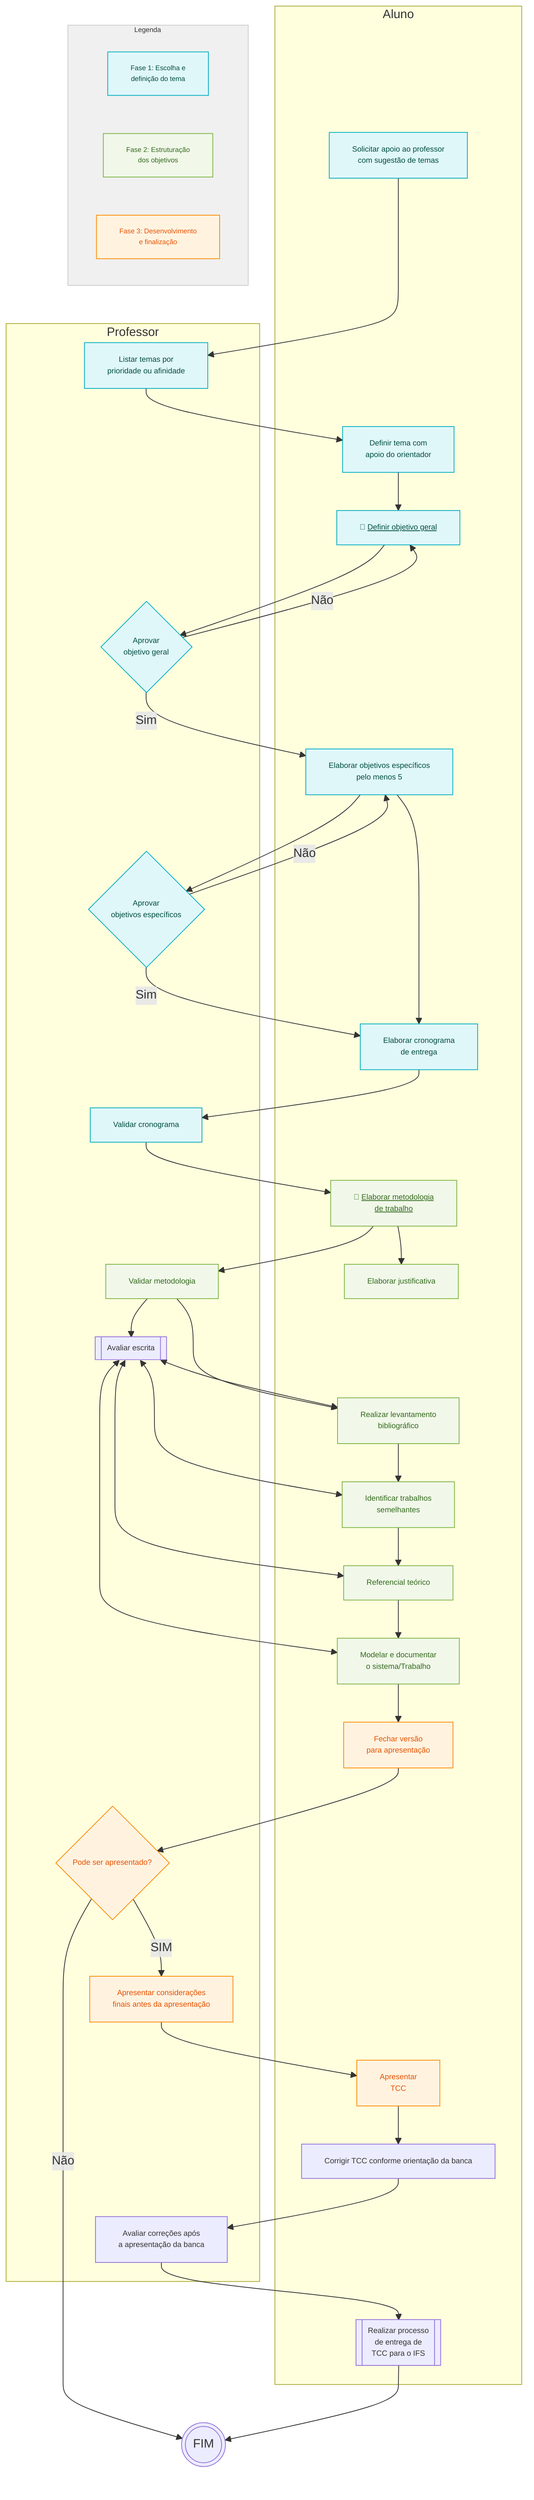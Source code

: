 flowchart TD

%% Fases (definição de estilos)
    classDef fase1 fill:#E0F7FA,stroke:#00ACC1,color:#004D40,font-size:10px
    classDef fase2 fill:#F1F8E9,stroke:#7CB342,color:#33691E,font-size:10px
    classDef fase3 fill:#FFF3E0,stroke:#FB8C00,color:#E65100,font-size:10px
    classDef legenda fill:#f0f0f0,stroke:#cccccc,color:#333,font-size:12px
	classDef fluxo font-size:10px

%% Grupos
 	
    subgraph Professor
        P1[Listar temas por <br>prioridade ou afinidade]
        P2{Aprovar <br>objetivo geral}
        P3{Aprovar <br> objetivos específicos}
        PValidaCrono[Validar cronograma]
        P4[Validar metodologia]
        P5[Apresentar considerações <br>finais antes da apresentação]
		P6{Pode ser apresentado?}
        PAvaliarEscrita[[Avaliar escrita]]
		PAvaliarPosBanca[Avaliar correções após <br> a apresentação da banca]
    end

    subgraph Aluno
        A1[Solicitar apoio ao professor<br> com sugestão de temas]
        A2[Definir tema com <br>apoio do orientador]
        A3[🔗 <ins>Definir objetivo geral</ins>]
        A4[Elaborar objetivos específicos <br> pelo menos 5]
        A5[Elaborar cronograma <br>de entrega]
        A6[🔗 <ins>Elaborar metodologia<br> de trabalho</ins>]
        A7[Elaborar justificativa]
        A8[Realizar levantamento<br> bibliográfico]
        A9[Identificar trabalhos<br> semelhantes]
        A10[Referencial teórico]
        A11[Modelar e documentar <br>o sistema/Trabalho]
		A12[Fechar versão<br> para apresentação]
        ApresentarTCC[Apresentar <br> TCC]
		CorrigirTCCPosApresentacao[Corrigir TCC conforme orientação da banca]
		EntregaTCCIFS[[Realizar processo <br>de entrega de <br>TCC para o IFS]]

    end
	FIM(((FIM)))

	subgraph Legenda
        L1["Fase 1: Escolha e <br>definição do tema"]
        L2["Fase 2: Estruturação <br>dos objetivos"]
        L3["Fase 3: Desenvolvimento <br> e finalização"]
    end

%% Fluxo
    A1 --> P1
	P1 --> A2
	A2 --> A3
	A3 --> P2
	P2 --> |Sim| A4 --> P3
	P2 --> |Não| A3
	P3 --> |Não| A4
    P3 --> |Sim| A5
    A4 --> A5
    A5 --> PValidaCrono --> A6
    A6 --> P4
    A6 --> A7
    P4 --> A8 
    A8 --> A9 --> A10 --> A11
    P4 --> PAvaliarEscrita
	PAvaliarEscrita <--> A8
    PAvaliarEscrita <--> A9
    PAvaliarEscrita <--> A10
    PAvaliarEscrita <--> A11
	A11 --> A12
	A12 --> P6
    P6 --> |SIM| P5
	P6 --> |Não| FIM
	P5 --> ApresentarTCC
	ApresentarTCC --> CorrigirTCCPosApresentacao
	CorrigirTCCPosApresentacao --> PAvaliarPosBanca
	PAvaliarPosBanca --> EntregaTCCIFS --> FIM

%% Classes (Fases do trabalho)
    class A1,A2,A3,P1,P2 fase1
    class A4,A5,P3,PValidaCrono fase1
    class A6,A7,A8,A9,A10,A11,P4,PC fase2
    class P6,P5,A12,ApresentarTCC fase3
	class CorrigirTCCPosApresentacao,PAvaliarEscrita,PAvaliarPosBanca,EntregaTCCIFS fluxo

%% Legenda compacta (com cores das fases)
   
    class L1 fase1
    class L2 fase2
    class L3 fase3
   
    style Legenda fill:#f0f0f0,stroke:#cccccc,stroke-width:1px,font-size:9px
    

    %% Ajustes para compactar as caixas de texto dentro da legenda
    style L1 font-size:9px
    style L2 font-size:9px
    style L3 font-size:9px

click A3 "https://youtu.be/WxZqW5rSFmk?feature=shared&t=173"
click A6 "https://youtu.be/WxZqW5rSFmk?feature=shared&t=212"